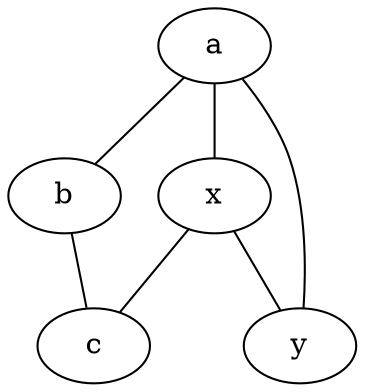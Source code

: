 graph test2 {
       a -- b -- c;
       a -- {x y};
       x -- c [w=32767.0];
       x -- y [w=5.0,len=3];
}

